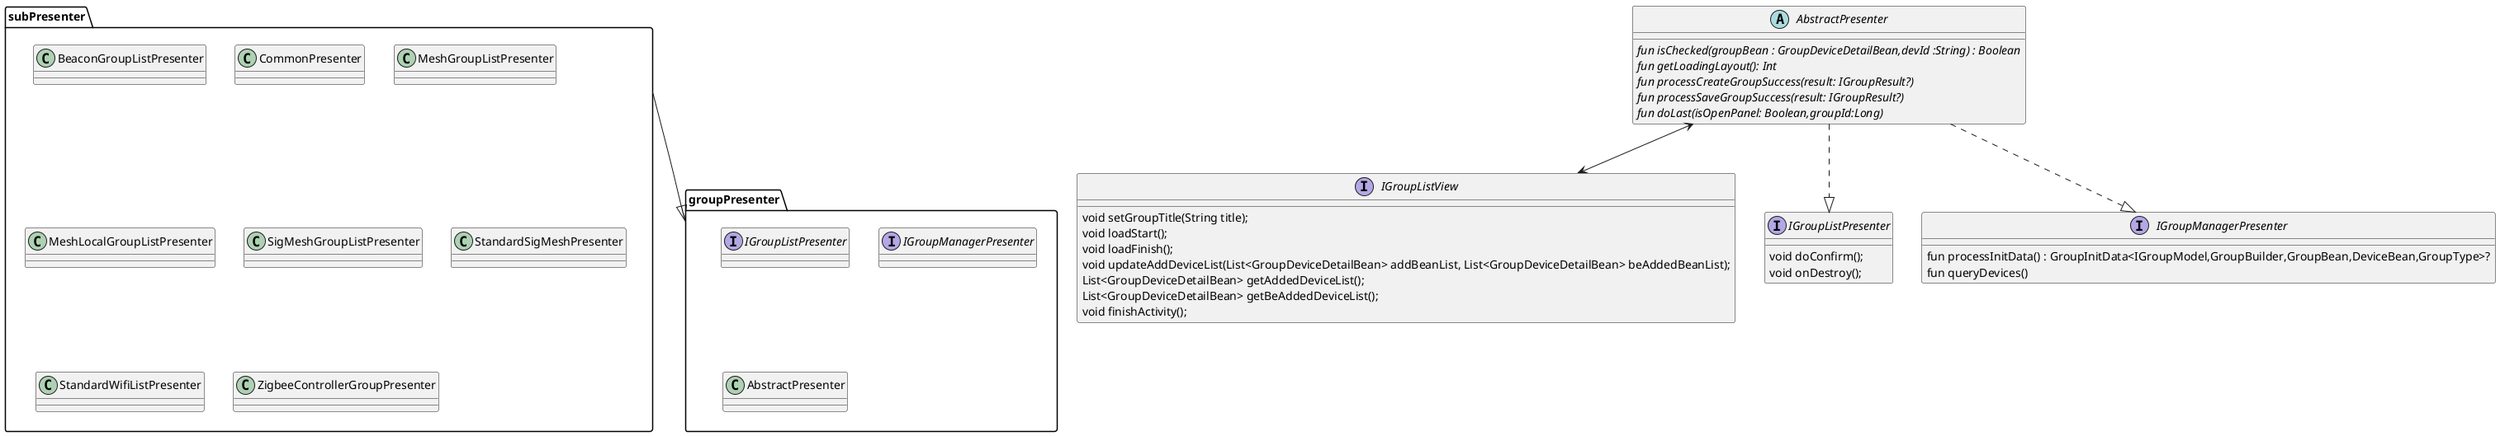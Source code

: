 @startuml

package groupPresenter{
    interface IGroupListPresenter
    interface IGroupManagerPresenter
    class AbstractPresenter
}
package subPresenter{
   class BeaconGroupListPresenter
   class CommonPresenter
   class MeshGroupListPresenter
   class MeshLocalGroupListPresenter
   class SigMeshGroupListPresenter
   class StandardSigMeshPresenter
   class StandardWifiListPresenter
   class ZigbeeControllerGroupPresenter
}

interface IGroupListView{
    void setGroupTitle(String title);
    void loadStart();
    void loadFinish();
    void updateAddDeviceList(List<GroupDeviceDetailBean> addBeanList, List<GroupDeviceDetailBean> beAddedBeanList);
    List<GroupDeviceDetailBean> getAddedDeviceList();
    List<GroupDeviceDetailBean> getBeAddedDeviceList();
    void finishActivity();
}

interface IGroupListPresenter{
    void doConfirm();
    void onDestroy();
}

interface IGroupManagerPresenter{
     {method} fun processInitData() : GroupInitData<IGroupModel,GroupBuilder,GroupBean,DeviceBean,GroupType>?
     {method} fun queryDevices()
}

abstract class AbstractPresenter{
    {method} {abstract} fun isChecked(groupBean : GroupDeviceDetailBean,devId :String) : Boolean
    {method} {abstract} fun getLoadingLayout(): Int
    {method} {abstract} fun processCreateGroupSuccess(result: IGroupResult?)
    {method} {abstract} fun processSaveGroupSuccess(result: IGroupResult?)
    {method} {abstract} fun doLast(isOpenPanel: Boolean,groupId:Long)
}
AbstractPresenter ..|> IGroupListPresenter
AbstractPresenter ..|> IGroupManagerPresenter
AbstractPresenter <--> IGroupListView
subPresenter --|> groupPresenter

@enduml